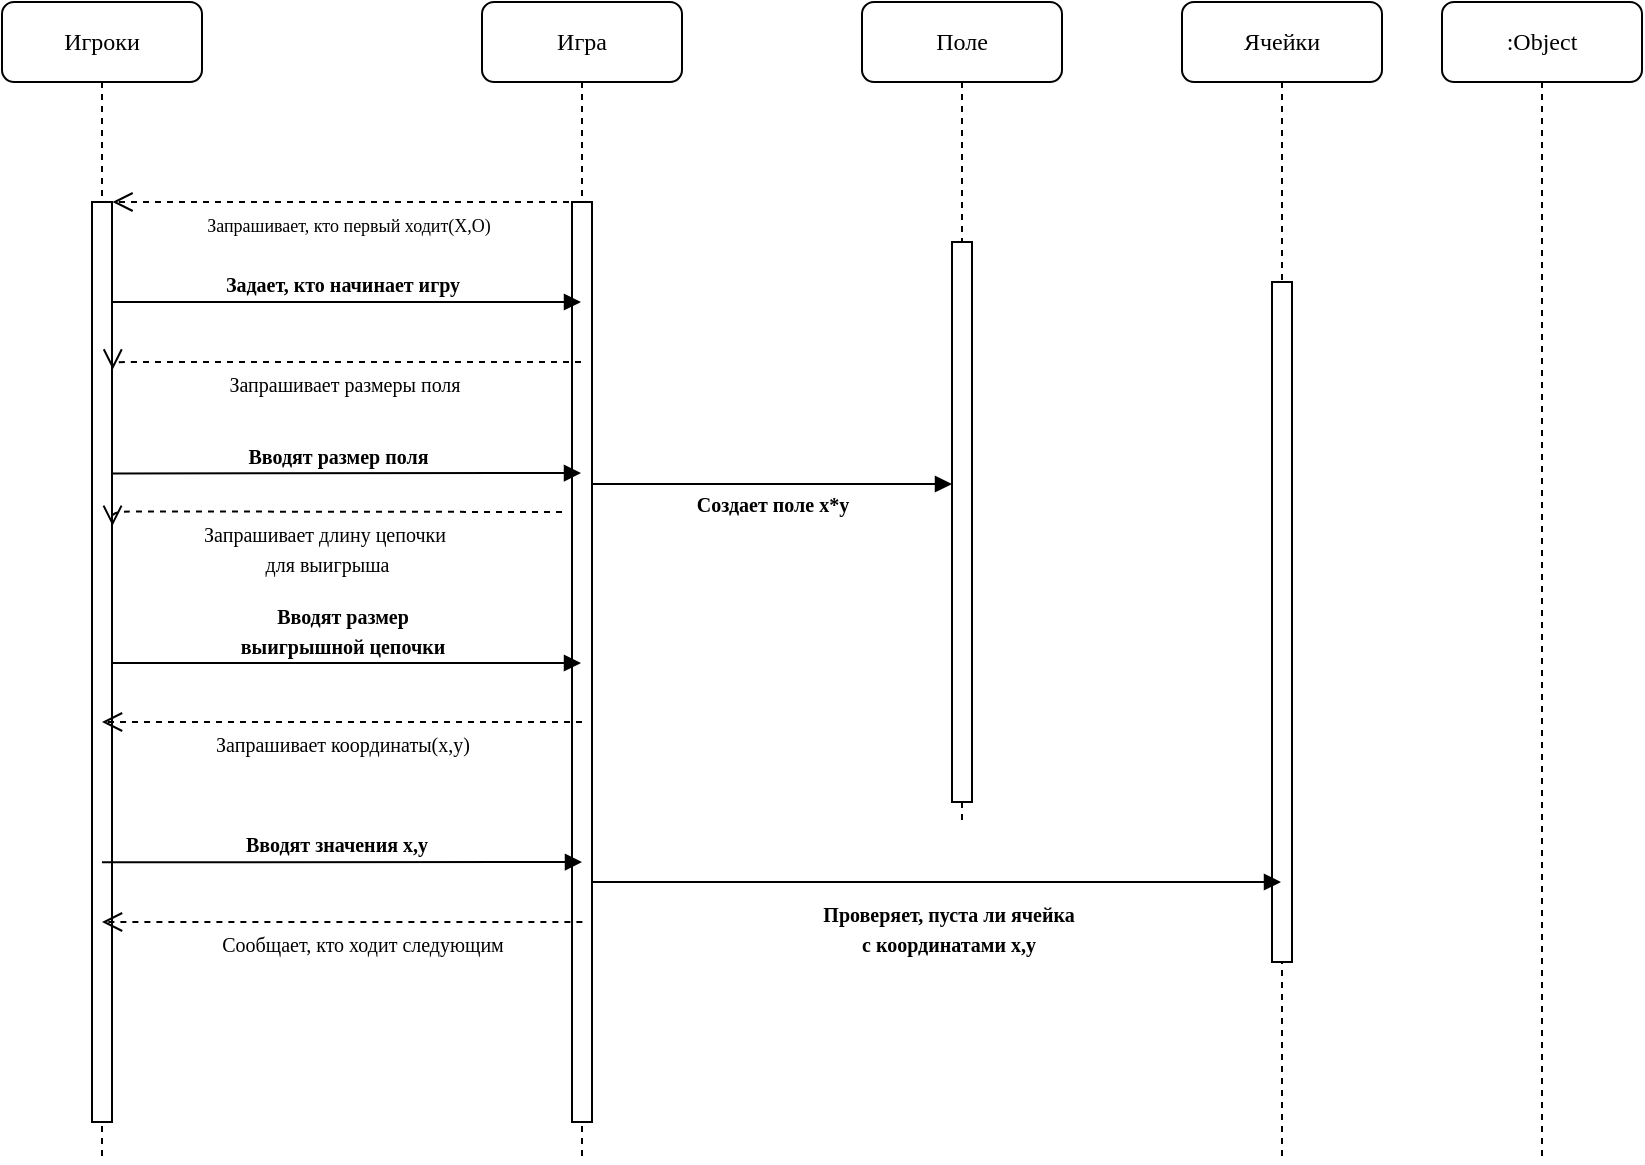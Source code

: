 <mxfile version="13.8.5" type="github">
  <diagram name="Page-1" id="13e1069c-82ec-6db2-03f1-153e76fe0fe0">
    <mxGraphModel dx="764" dy="409" grid="1" gridSize="10" guides="1" tooltips="1" connect="1" arrows="1" fold="1" page="1" pageScale="1" pageWidth="1100" pageHeight="850" background="#ffffff" math="0" shadow="0">
      <root>
        <mxCell id="0" />
        <mxCell id="1" parent="0" />
        <mxCell id="7baba1c4bc27f4b0-2" value="Игра" style="shape=umlLifeline;perimeter=lifelinePerimeter;whiteSpace=wrap;html=1;container=1;collapsible=0;recursiveResize=0;outlineConnect=0;rounded=1;shadow=0;comic=0;labelBackgroundColor=none;strokeWidth=1;fontFamily=Verdana;fontSize=12;align=center;" parent="1" vertex="1">
          <mxGeometry x="270" y="80" width="100" height="580" as="geometry" />
        </mxCell>
        <mxCell id="7baba1c4bc27f4b0-10" value="" style="html=1;points=[];perimeter=orthogonalPerimeter;rounded=0;shadow=0;comic=0;labelBackgroundColor=none;strokeWidth=1;fontFamily=Verdana;fontSize=12;align=center;" parent="7baba1c4bc27f4b0-2" vertex="1">
          <mxGeometry x="45" y="100" width="10" height="460" as="geometry" />
        </mxCell>
        <mxCell id="7baba1c4bc27f4b0-3" value="Поле" style="shape=umlLifeline;perimeter=lifelinePerimeter;whiteSpace=wrap;html=1;container=1;collapsible=0;recursiveResize=0;outlineConnect=0;rounded=1;shadow=0;comic=0;labelBackgroundColor=none;strokeWidth=1;fontFamily=Verdana;fontSize=12;align=center;" parent="1" vertex="1">
          <mxGeometry x="460" y="80" width="100" height="410" as="geometry" />
        </mxCell>
        <mxCell id="7baba1c4bc27f4b0-13" value="" style="html=1;points=[];perimeter=orthogonalPerimeter;rounded=0;shadow=0;comic=0;labelBackgroundColor=none;strokeWidth=1;fontFamily=Verdana;fontSize=12;align=center;" parent="7baba1c4bc27f4b0-3" vertex="1">
          <mxGeometry x="45" y="120" width="10" height="280" as="geometry" />
        </mxCell>
        <mxCell id="7baba1c4bc27f4b0-4" value="Ячейки" style="shape=umlLifeline;perimeter=lifelinePerimeter;whiteSpace=wrap;html=1;container=1;collapsible=0;recursiveResize=0;outlineConnect=0;rounded=1;shadow=0;comic=0;labelBackgroundColor=none;strokeWidth=1;fontFamily=Verdana;fontSize=12;align=center;" parent="1" vertex="1">
          <mxGeometry x="620" y="80" width="100" height="580" as="geometry" />
        </mxCell>
        <mxCell id="7baba1c4bc27f4b0-16" value="" style="html=1;points=[];perimeter=orthogonalPerimeter;rounded=0;shadow=0;comic=0;labelBackgroundColor=none;strokeWidth=1;fontFamily=Verdana;fontSize=12;align=center;" parent="7baba1c4bc27f4b0-4" vertex="1">
          <mxGeometry x="45" y="140" width="10" height="340" as="geometry" />
        </mxCell>
        <mxCell id="7baba1c4bc27f4b0-5" value=":Object" style="shape=umlLifeline;perimeter=lifelinePerimeter;whiteSpace=wrap;html=1;container=1;collapsible=0;recursiveResize=0;outlineConnect=0;rounded=1;shadow=0;comic=0;labelBackgroundColor=none;strokeWidth=1;fontFamily=Verdana;fontSize=12;align=center;" parent="1" vertex="1">
          <mxGeometry x="750" y="80" width="100" height="580" as="geometry" />
        </mxCell>
        <mxCell id="7baba1c4bc27f4b0-8" value="Игроки" style="shape=umlLifeline;perimeter=lifelinePerimeter;whiteSpace=wrap;html=1;container=1;collapsible=0;recursiveResize=0;outlineConnect=0;rounded=1;shadow=0;comic=0;labelBackgroundColor=none;strokeWidth=1;fontFamily=Verdana;fontSize=12;align=center;" parent="1" vertex="1">
          <mxGeometry x="30" y="80" width="100" height="580" as="geometry" />
        </mxCell>
        <mxCell id="7baba1c4bc27f4b0-9" value="" style="html=1;points=[];perimeter=orthogonalPerimeter;rounded=0;shadow=0;comic=0;labelBackgroundColor=none;strokeWidth=1;fontFamily=Verdana;fontSize=12;align=center;" parent="7baba1c4bc27f4b0-8" vertex="1">
          <mxGeometry x="45" y="100" width="10" height="460" as="geometry" />
        </mxCell>
        <mxCell id="7baba1c4bc27f4b0-11" value="&lt;font style=&quot;font-size: 10px&quot;&gt;&lt;b&gt;Задает, кто начинает игру&lt;/b&gt;&lt;/font&gt;" style="html=1;verticalAlign=bottom;endArrow=block;labelBackgroundColor=none;fontFamily=Verdana;fontSize=12;edgeStyle=elbowEdgeStyle;elbow=vertical;" parent="1" target="7baba1c4bc27f4b0-2" edge="1">
          <mxGeometry x="-0.024" relative="1" as="geometry">
            <mxPoint x="85" y="230" as="sourcePoint" />
            <mxPoint x="285" y="230" as="targetPoint" />
            <Array as="points">
              <mxPoint x="190" y="230" />
              <mxPoint x="190" y="220" />
            </Array>
            <mxPoint as="offset" />
          </mxGeometry>
        </mxCell>
        <mxCell id="7baba1c4bc27f4b0-14" value="&lt;font style=&quot;font-size: 10px&quot;&gt;&lt;b&gt;Создает поле x*y&lt;/b&gt;&lt;/font&gt;" style="html=1;verticalAlign=bottom;endArrow=block;labelBackgroundColor=none;fontFamily=Verdana;fontSize=12;edgeStyle=elbowEdgeStyle;elbow=vertical;" parent="1" source="7baba1c4bc27f4b0-10" target="7baba1c4bc27f4b0-13" edge="1">
          <mxGeometry x="-0.0" y="-19" relative="1" as="geometry">
            <mxPoint x="370" y="200" as="sourcePoint" />
            <mxPoint x="475" y="321" as="targetPoint" />
            <Array as="points">
              <mxPoint x="400" y="321" />
              <mxPoint x="430" y="310" />
            </Array>
            <mxPoint as="offset" />
          </mxGeometry>
        </mxCell>
        <mxCell id="ZVLFDn94XBPGQm66SeeX-1" value="&lt;font style=&quot;font-size: 10px&quot;&gt;Запрашивает размеры поля&lt;/font&gt;" style="html=1;verticalAlign=bottom;endArrow=open;dashed=1;endSize=8;labelBackgroundColor=none;fontFamily=Verdana;fontSize=12;edgeStyle=elbowEdgeStyle;elbow=vertical;entryX=1.039;entryY=0.182;entryDx=0;entryDy=0;entryPerimeter=0;" parent="1" source="7baba1c4bc27f4b0-2" target="7baba1c4bc27f4b0-9" edge="1">
          <mxGeometry x="0.001" y="20" relative="1" as="geometry">
            <mxPoint x="90" y="260" as="targetPoint" />
            <Array as="points">
              <mxPoint x="190" y="260" />
              <mxPoint x="140" y="210" />
              <mxPoint x="100" y="210" />
              <mxPoint x="180" y="210" />
              <mxPoint x="185" y="210" />
              <mxPoint x="225" y="210" />
              <mxPoint x="255" y="210" />
            </Array>
            <mxPoint x="285" y="260" as="sourcePoint" />
            <mxPoint as="offset" />
          </mxGeometry>
        </mxCell>
        <mxCell id="ZVLFDn94XBPGQm66SeeX-2" value="&lt;font style=&quot;font-size: 10px&quot;&gt;&lt;b&gt;Вводят размер поля&amp;nbsp;&lt;/b&gt;&lt;/font&gt;" style="html=1;verticalAlign=bottom;endArrow=block;labelBackgroundColor=none;fontFamily=Verdana;fontSize=12;edgeStyle=elbowEdgeStyle;elbow=vertical;exitX=0.996;exitY=0.295;exitDx=0;exitDy=0;exitPerimeter=0;" parent="1" source="7baba1c4bc27f4b0-9" target="7baba1c4bc27f4b0-2" edge="1">
          <mxGeometry x="-0.024" relative="1" as="geometry">
            <mxPoint x="90" y="310" as="sourcePoint" />
            <mxPoint x="285" y="309.96" as="targetPoint" />
            <mxPoint as="offset" />
          </mxGeometry>
        </mxCell>
        <mxCell id="ZVLFDn94XBPGQm66SeeX-3" value="&lt;font style=&quot;font-size: 9px&quot;&gt;Запрашивает, кто первый ходит(Х,О)&lt;/font&gt;" style="html=1;verticalAlign=bottom;endArrow=open;dashed=1;endSize=8;labelBackgroundColor=none;fontFamily=Verdana;fontSize=12;edgeStyle=elbowEdgeStyle;elbow=vertical;entryX=1.024;entryY=0;entryDx=0;entryDy=0;entryPerimeter=0;" parent="1" source="7baba1c4bc27f4b0-2" target="7baba1c4bc27f4b0-9" edge="1">
          <mxGeometry x="0.001" y="20" relative="1" as="geometry">
            <mxPoint x="90.0" y="180.08" as="targetPoint" />
            <Array as="points">
              <mxPoint x="194.61" y="180" />
              <mxPoint x="144.61" y="130" />
              <mxPoint x="104.61" y="130" />
              <mxPoint x="184.61" y="130" />
              <mxPoint x="189.61" y="130" />
              <mxPoint x="229.61" y="130" />
              <mxPoint x="259.61" y="130" />
            </Array>
            <mxPoint x="289.61" y="180" as="sourcePoint" />
            <mxPoint as="offset" />
          </mxGeometry>
        </mxCell>
        <mxCell id="ZVLFDn94XBPGQm66SeeX-5" value="&lt;font style=&quot;font-size: 10px&quot;&gt;Запрашивает длину цепочки&lt;br&gt;&amp;nbsp;для выигрыша&lt;/font&gt;" style="html=1;verticalAlign=bottom;endArrow=open;dashed=1;endSize=8;labelBackgroundColor=none;fontFamily=Verdana;fontSize=12;edgeStyle=elbowEdgeStyle;elbow=vertical;entryX=1.027;entryY=0.352;entryDx=0;entryDy=0;entryPerimeter=0;" parent="1" target="7baba1c4bc27f4b0-9" edge="1">
          <mxGeometry x="0.028" y="35" relative="1" as="geometry">
            <mxPoint x="90" y="335" as="targetPoint" />
            <Array as="points">
              <mxPoint x="355" y="334.71" />
              <mxPoint x="345" y="334.71" />
              <mxPoint x="385" y="334.71" />
              <mxPoint x="415" y="334.71" />
            </Array>
            <mxPoint x="310" y="335" as="sourcePoint" />
            <mxPoint as="offset" />
          </mxGeometry>
        </mxCell>
        <mxCell id="ZVLFDn94XBPGQm66SeeX-6" value="&lt;font style=&quot;font-size: 10px&quot;&gt;&lt;b&gt;Вводят размер &lt;br&gt;выигрышной цепочки&lt;/b&gt;&lt;/font&gt;" style="html=1;verticalAlign=bottom;endArrow=block;labelBackgroundColor=none;fontFamily=Verdana;fontSize=12;edgeStyle=elbowEdgeStyle;elbow=vertical;exitX=1.039;exitY=0.501;exitDx=0;exitDy=0;exitPerimeter=0;" parent="1" source="7baba1c4bc27f4b0-9" target="7baba1c4bc27f4b0-2" edge="1">
          <mxGeometry x="-0.024" relative="1" as="geometry">
            <mxPoint x="80" y="401" as="sourcePoint" />
            <mxPoint x="280" y="400" as="targetPoint" />
            <mxPoint as="offset" />
          </mxGeometry>
        </mxCell>
        <mxCell id="tXwwSBrLttJE0uFEvsUb-1" value="&lt;font style=&quot;font-size: 10px&quot;&gt;Запрашивает координаты(x,y)&lt;br&gt;&lt;/font&gt;" style="html=1;verticalAlign=bottom;endArrow=open;dashed=1;endSize=8;labelBackgroundColor=none;fontFamily=Verdana;fontSize=12;edgeStyle=elbowEdgeStyle;elbow=vertical;" edge="1" parent="1" target="7baba1c4bc27f4b0-8">
          <mxGeometry x="-0.001" y="20" relative="1" as="geometry">
            <mxPoint x="95.27" y="344.88" as="targetPoint" />
            <Array as="points">
              <mxPoint x="210" y="440" />
              <mxPoint x="355" y="344.71" />
              <mxPoint x="395" y="344.71" />
              <mxPoint x="425" y="344.71" />
            </Array>
            <mxPoint x="320" y="440" as="sourcePoint" />
            <mxPoint as="offset" />
          </mxGeometry>
        </mxCell>
        <mxCell id="tXwwSBrLttJE0uFEvsUb-2" value="&lt;span style=&quot;font-size: 10px&quot;&gt;&lt;b&gt;Вводят значения x,y&lt;/b&gt;&lt;/span&gt;" style="html=1;verticalAlign=bottom;endArrow=block;labelBackgroundColor=none;fontFamily=Verdana;fontSize=12;edgeStyle=elbowEdgeStyle;elbow=vertical;exitX=1.039;exitY=0.501;exitDx=0;exitDy=0;exitPerimeter=0;" edge="1" parent="1">
          <mxGeometry x="-0.024" relative="1" as="geometry">
            <mxPoint x="80.0" y="510.13" as="sourcePoint" />
            <mxPoint x="320" y="510" as="targetPoint" />
            <mxPoint as="offset" />
          </mxGeometry>
        </mxCell>
        <mxCell id="tXwwSBrLttJE0uFEvsUb-3" value="&lt;span style=&quot;font-size: 10px&quot;&gt;&lt;b&gt;Проверяет, пуста ли ячейка &lt;br&gt;с координатами x,y&lt;/b&gt;&lt;/span&gt;" style="html=1;verticalAlign=bottom;endArrow=block;labelBackgroundColor=none;fontFamily=Verdana;fontSize=12;edgeStyle=elbowEdgeStyle;elbow=vertical;" edge="1" parent="1" source="7baba1c4bc27f4b0-10" target="7baba1c4bc27f4b0-4">
          <mxGeometry x="0.03" y="-40" relative="1" as="geometry">
            <mxPoint x="335" y="450" as="sourcePoint" />
            <mxPoint x="480" y="520" as="targetPoint" />
            <Array as="points">
              <mxPoint x="390" y="520" />
              <mxPoint x="440" y="320" />
            </Array>
            <mxPoint as="offset" />
          </mxGeometry>
        </mxCell>
        <mxCell id="tXwwSBrLttJE0uFEvsUb-4" value="&lt;font style=&quot;font-size: 10px&quot;&gt;Сообщает, кто ходит следующим&lt;br&gt;&lt;/font&gt;" style="html=1;verticalAlign=bottom;endArrow=open;dashed=1;endSize=8;labelBackgroundColor=none;fontFamily=Verdana;fontSize=12;edgeStyle=elbowEdgeStyle;elbow=vertical;" edge="1" parent="1">
          <mxGeometry x="-0.084" y="20" relative="1" as="geometry">
            <mxPoint x="80.0" y="540" as="targetPoint" />
            <Array as="points">
              <mxPoint x="210.19" y="540" />
              <mxPoint x="355.19" y="444.71" />
              <mxPoint x="395.19" y="444.71" />
              <mxPoint x="425.19" y="444.71" />
            </Array>
            <mxPoint x="320.19" y="540" as="sourcePoint" />
            <mxPoint as="offset" />
          </mxGeometry>
        </mxCell>
      </root>
    </mxGraphModel>
  </diagram>
</mxfile>
